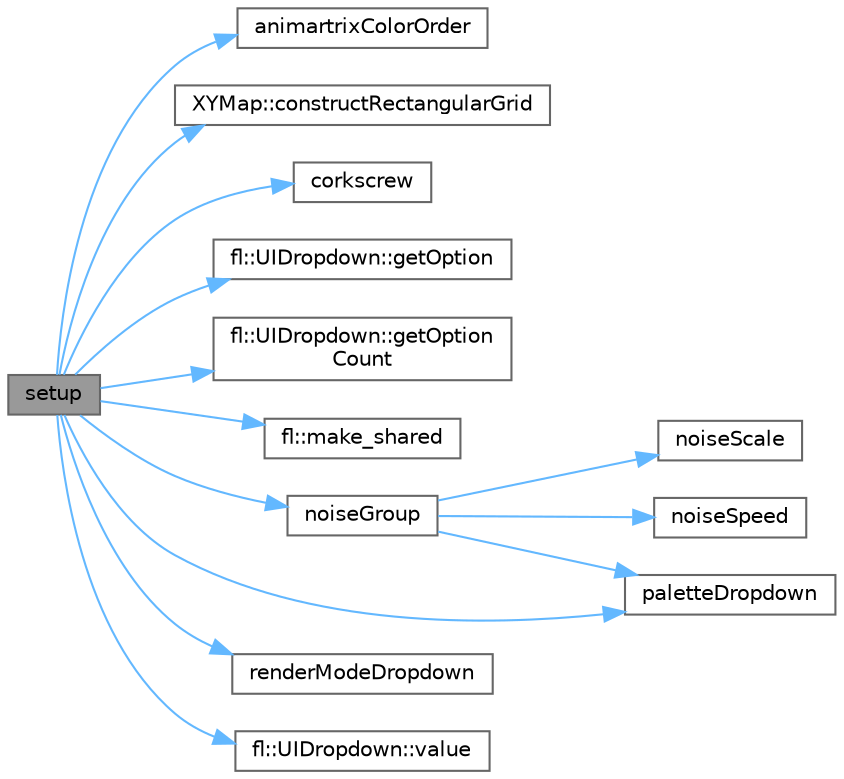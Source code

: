 digraph "setup"
{
 // INTERACTIVE_SVG=YES
 // LATEX_PDF_SIZE
  bgcolor="transparent";
  edge [fontname=Helvetica,fontsize=10,labelfontname=Helvetica,labelfontsize=10];
  node [fontname=Helvetica,fontsize=10,shape=box,height=0.2,width=0.4];
  rankdir="LR";
  Node1 [id="Node000001",label="setup",height=0.2,width=0.4,color="gray40", fillcolor="grey60", style="filled", fontcolor="black",tooltip=" "];
  Node1 -> Node2 [id="edge1_Node000001_Node000002",color="steelblue1",style="solid",tooltip=" "];
  Node2 [id="Node000002",label="animartrixColorOrder",height=0.2,width=0.4,color="grey40", fillcolor="white", style="filled",URL="$d4/d06/curr_8h_a7891857220c2437a4b311cb4eaa8e2aa.html#a7891857220c2437a4b311cb4eaa8e2aa",tooltip=" "];
  Node1 -> Node3 [id="edge2_Node000001_Node000003",color="steelblue1",style="solid",tooltip=" "];
  Node3 [id="Node000003",label="XYMap::constructRectangularGrid",height=0.2,width=0.4,color="grey40", fillcolor="white", style="filled",URL="$d7/de6/class_x_y_map_a6faeccfa39121c788943e3dc1ae6507c.html#a6faeccfa39121c788943e3dc1ae6507c",tooltip=" "];
  Node1 -> Node4 [id="edge3_Node000001_Node000004",color="steelblue1",style="solid",tooltip=" "];
  Node4 [id="Node000004",label="corkscrew",height=0.2,width=0.4,color="grey40", fillcolor="white", style="filled",URL="$df/d40/examples_2_corkscrew_2corkscrew_8h_a3ce1eed35210653027031143f1cc1ef4.html#a3ce1eed35210653027031143f1cc1ef4",tooltip=" "];
  Node1 -> Node5 [id="edge4_Node000001_Node000005",color="steelblue1",style="solid",tooltip=" "];
  Node5 [id="Node000005",label="fl::UIDropdown::getOption",height=0.2,width=0.4,color="grey40", fillcolor="white", style="filled",URL="$d1/dc6/classfl_1_1_u_i_dropdown_a7828b55cc32bca10464ba89bb27ca9ba.html#a7828b55cc32bca10464ba89bb27ca9ba",tooltip=" "];
  Node1 -> Node6 [id="edge5_Node000001_Node000006",color="steelblue1",style="solid",tooltip=" "];
  Node6 [id="Node000006",label="fl::UIDropdown::getOption\lCount",height=0.2,width=0.4,color="grey40", fillcolor="white", style="filled",URL="$d1/dc6/classfl_1_1_u_i_dropdown_a615dcc4fb68689213ef16c80b0741ec6.html#a615dcc4fb68689213ef16c80b0741ec6",tooltip=" "];
  Node1 -> Node7 [id="edge6_Node000001_Node000007",color="steelblue1",style="solid",tooltip=" "];
  Node7 [id="Node000007",label="fl::make_shared",height=0.2,width=0.4,color="grey40", fillcolor="white", style="filled",URL="$d4/d36/namespacefl_a87ae8a24cc8b709a64f39370e71846af.html#a87ae8a24cc8b709a64f39370e71846af",tooltip=" "];
  Node1 -> Node8 [id="edge7_Node000001_Node000008",color="steelblue1",style="solid",tooltip=" "];
  Node8 [id="Node000008",label="noiseGroup",height=0.2,width=0.4,color="grey40", fillcolor="white", style="filled",URL="$d4/d06/curr_8h_a43ebf333941358d02612a6a8d90dbd14.html#a43ebf333941358d02612a6a8d90dbd14",tooltip=" "];
  Node8 -> Node9 [id="edge8_Node000008_Node000009",color="steelblue1",style="solid",tooltip=" "];
  Node9 [id="Node000009",label="noiseScale",height=0.2,width=0.4,color="grey40", fillcolor="white", style="filled",URL="$d4/d06/curr_8h_a94882b1c47c85111b7d9f6ac696341fe.html#a94882b1c47c85111b7d9f6ac696341fe",tooltip=" "];
  Node8 -> Node10 [id="edge9_Node000008_Node000010",color="steelblue1",style="solid",tooltip=" "];
  Node10 [id="Node000010",label="noiseSpeed",height=0.2,width=0.4,color="grey40", fillcolor="white", style="filled",URL="$d4/d06/curr_8h_aee965a60e0775f9a04e11f85abb08fd4.html#aee965a60e0775f9a04e11f85abb08fd4",tooltip=" "];
  Node8 -> Node11 [id="edge10_Node000008_Node000011",color="steelblue1",style="solid",tooltip=" "];
  Node11 [id="Node000011",label="paletteDropdown",height=0.2,width=0.4,color="grey40", fillcolor="white", style="filled",URL="$d4/d06/curr_8h_a285df87bc0fc7ead225b3b645de8ebea.html#a285df87bc0fc7ead225b3b645de8ebea",tooltip=" "];
  Node1 -> Node11 [id="edge11_Node000001_Node000011",color="steelblue1",style="solid",tooltip=" "];
  Node1 -> Node12 [id="edge12_Node000001_Node000012",color="steelblue1",style="solid",tooltip=" "];
  Node12 [id="Node000012",label="renderModeDropdown",height=0.2,width=0.4,color="grey40", fillcolor="white", style="filled",URL="$d4/d06/curr_8h_a6dfbe3d0688bd4f6556640a0344126e9.html#a6dfbe3d0688bd4f6556640a0344126e9",tooltip=" "];
  Node1 -> Node13 [id="edge13_Node000001_Node000013",color="steelblue1",style="solid",tooltip=" "];
  Node13 [id="Node000013",label="fl::UIDropdown::value",height=0.2,width=0.4,color="grey40", fillcolor="white", style="filled",URL="$d1/dc6/classfl_1_1_u_i_dropdown_a9abcfc4ef01136f5581a32e48d1130dd.html#a9abcfc4ef01136f5581a32e48d1130dd",tooltip=" "];
}
